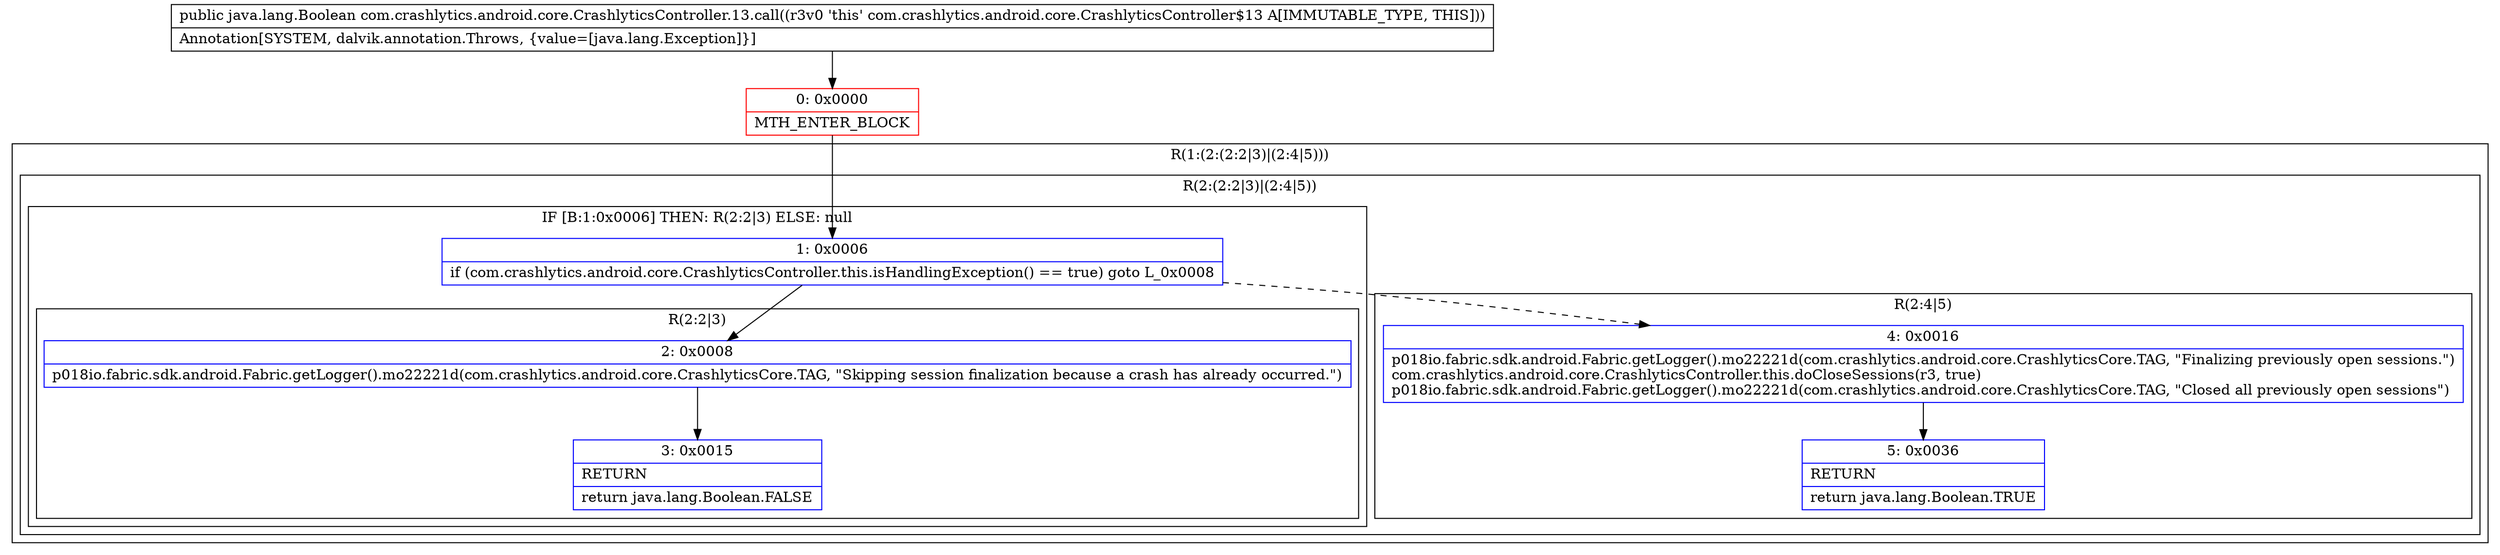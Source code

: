 digraph "CFG forcom.crashlytics.android.core.CrashlyticsController.13.call()Ljava\/lang\/Boolean;" {
subgraph cluster_Region_28975133 {
label = "R(1:(2:(2:2|3)|(2:4|5)))";
node [shape=record,color=blue];
subgraph cluster_Region_1300323283 {
label = "R(2:(2:2|3)|(2:4|5))";
node [shape=record,color=blue];
subgraph cluster_IfRegion_1749555072 {
label = "IF [B:1:0x0006] THEN: R(2:2|3) ELSE: null";
node [shape=record,color=blue];
Node_1 [shape=record,label="{1\:\ 0x0006|if (com.crashlytics.android.core.CrashlyticsController.this.isHandlingException() == true) goto L_0x0008\l}"];
subgraph cluster_Region_1073954783 {
label = "R(2:2|3)";
node [shape=record,color=blue];
Node_2 [shape=record,label="{2\:\ 0x0008|p018io.fabric.sdk.android.Fabric.getLogger().mo22221d(com.crashlytics.android.core.CrashlyticsCore.TAG, \"Skipping session finalization because a crash has already occurred.\")\l}"];
Node_3 [shape=record,label="{3\:\ 0x0015|RETURN\l|return java.lang.Boolean.FALSE\l}"];
}
}
subgraph cluster_Region_283723018 {
label = "R(2:4|5)";
node [shape=record,color=blue];
Node_4 [shape=record,label="{4\:\ 0x0016|p018io.fabric.sdk.android.Fabric.getLogger().mo22221d(com.crashlytics.android.core.CrashlyticsCore.TAG, \"Finalizing previously open sessions.\")\lcom.crashlytics.android.core.CrashlyticsController.this.doCloseSessions(r3, true)\lp018io.fabric.sdk.android.Fabric.getLogger().mo22221d(com.crashlytics.android.core.CrashlyticsCore.TAG, \"Closed all previously open sessions\")\l}"];
Node_5 [shape=record,label="{5\:\ 0x0036|RETURN\l|return java.lang.Boolean.TRUE\l}"];
}
}
}
Node_0 [shape=record,color=red,label="{0\:\ 0x0000|MTH_ENTER_BLOCK\l}"];
MethodNode[shape=record,label="{public java.lang.Boolean com.crashlytics.android.core.CrashlyticsController.13.call((r3v0 'this' com.crashlytics.android.core.CrashlyticsController$13 A[IMMUTABLE_TYPE, THIS]))  | Annotation[SYSTEM, dalvik.annotation.Throws, \{value=[java.lang.Exception]\}]\l}"];
MethodNode -> Node_0;
Node_1 -> Node_2;
Node_1 -> Node_4[style=dashed];
Node_2 -> Node_3;
Node_4 -> Node_5;
Node_0 -> Node_1;
}

